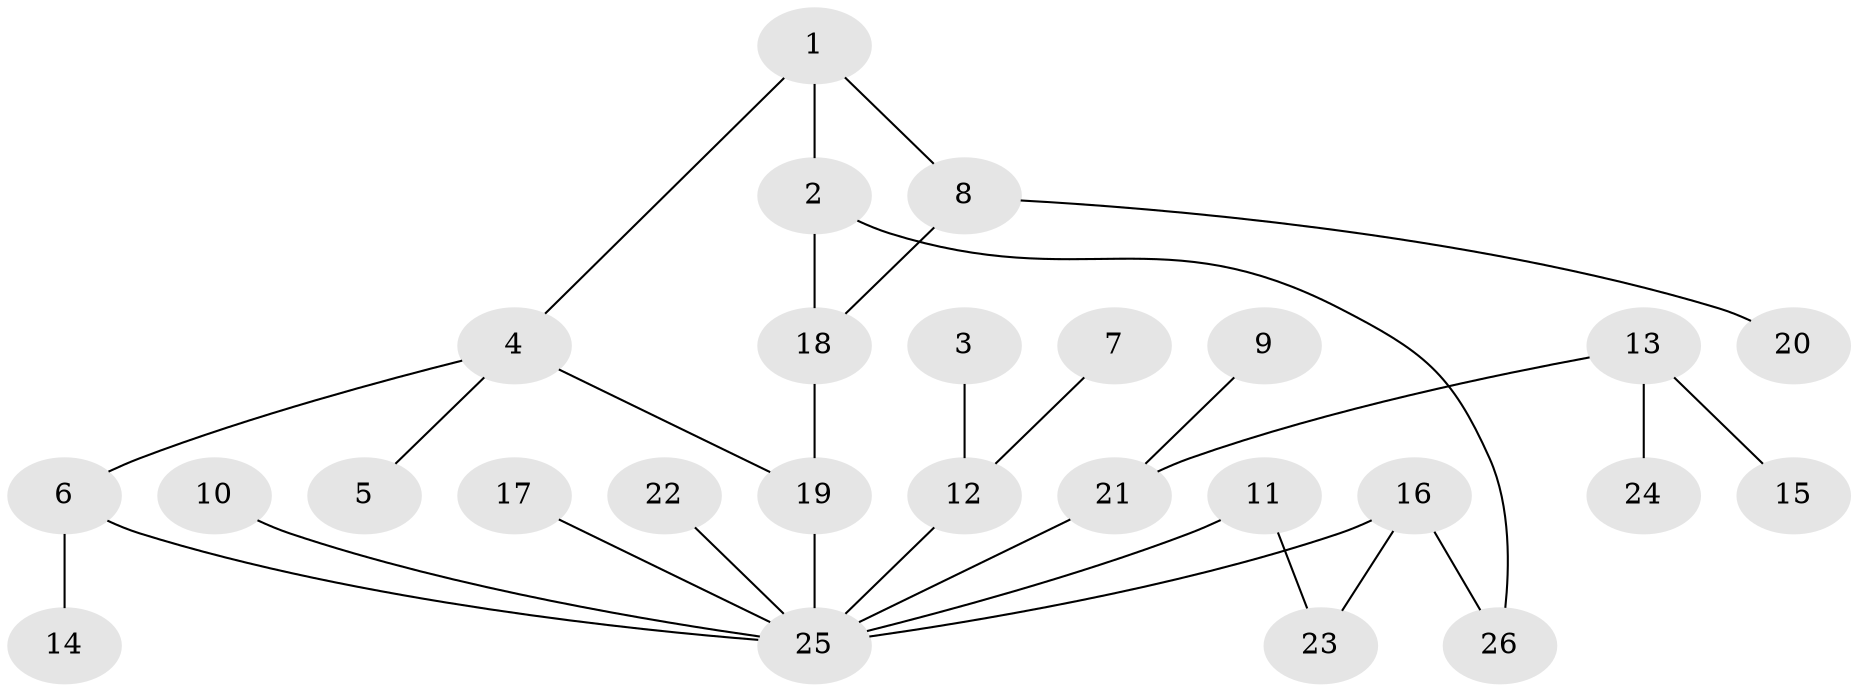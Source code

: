 // original degree distribution, {7: 0.011627906976744186, 5: 0.046511627906976744, 4: 0.08139534883720931, 2: 0.26744186046511625, 1: 0.46511627906976744, 6: 0.023255813953488372, 3: 0.10465116279069768}
// Generated by graph-tools (version 1.1) at 2025/36/03/04/25 23:36:06]
// undirected, 26 vertices, 30 edges
graph export_dot {
  node [color=gray90,style=filled];
  1;
  2;
  3;
  4;
  5;
  6;
  7;
  8;
  9;
  10;
  11;
  12;
  13;
  14;
  15;
  16;
  17;
  18;
  19;
  20;
  21;
  22;
  23;
  24;
  25;
  26;
  1 -- 2 [weight=1.0];
  1 -- 4 [weight=1.0];
  1 -- 8 [weight=1.0];
  2 -- 18 [weight=1.0];
  2 -- 26 [weight=1.0];
  3 -- 12 [weight=1.0];
  4 -- 5 [weight=1.0];
  4 -- 6 [weight=1.0];
  4 -- 19 [weight=1.0];
  6 -- 14 [weight=1.0];
  6 -- 25 [weight=1.0];
  7 -- 12 [weight=1.0];
  8 -- 18 [weight=1.0];
  8 -- 20 [weight=1.0];
  9 -- 21 [weight=1.0];
  10 -- 25 [weight=1.0];
  11 -- 23 [weight=1.0];
  11 -- 25 [weight=1.0];
  12 -- 25 [weight=1.0];
  13 -- 15 [weight=1.0];
  13 -- 21 [weight=1.0];
  13 -- 24 [weight=1.0];
  16 -- 23 [weight=1.0];
  16 -- 25 [weight=1.0];
  16 -- 26 [weight=1.0];
  17 -- 25 [weight=1.0];
  18 -- 19 [weight=1.0];
  19 -- 25 [weight=1.0];
  21 -- 25 [weight=1.0];
  22 -- 25 [weight=1.0];
}
